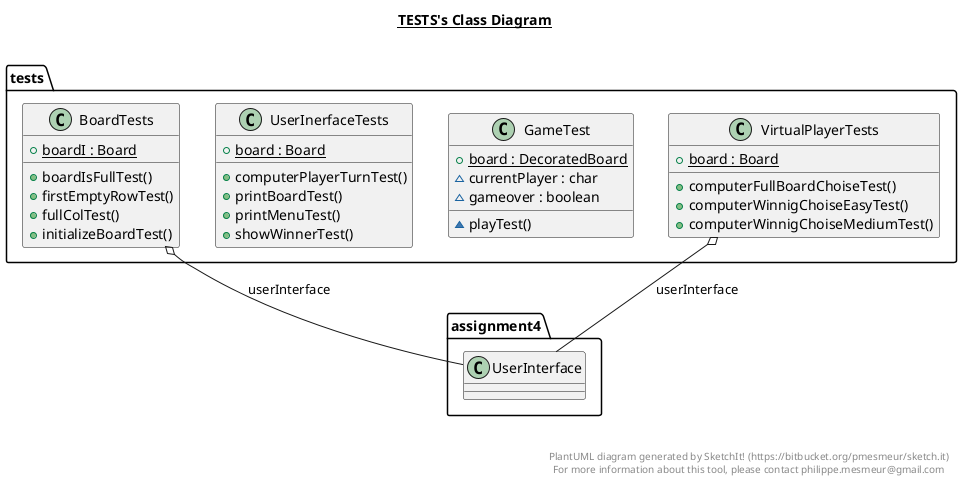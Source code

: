 @startuml

title __TESTS's Class Diagram__\n

  namespace tests {
    class tests.BoardTests {
        {static} + boardI : Board
        + boardIsFullTest()
        + firstEmptyRowTest()
        + fullColTest()
        + initializeBoardTest()
    }
  }
  

  namespace tests {
    class tests.GameTest {
        {static} + board : DecoratedBoard
        ~ currentPlayer : char
        ~ gameover : boolean
        ~ playTest()
    }
  }
  

  namespace tests {
    class tests.UserInerfaceTests {
        {static} + board : Board
        + computerPlayerTurnTest()
        + printBoardTest()
        + printMenuTest()
        + showWinnerTest()
    }
  }
  

  namespace tests {
    class tests.VirtualPlayerTests {
        {static} + board : Board
        + computerFullBoardChoiseTest()
        + computerWinnigChoiseEasyTest()
        + computerWinnigChoiseMediumTest()
    }
  }
  

  tests.BoardTests o-- assignment4.UserInterface : userInterface
  tests.VirtualPlayerTests o-- assignment4.UserInterface : userInterface


right footer


PlantUML diagram generated by SketchIt! (https://bitbucket.org/pmesmeur/sketch.it)
For more information about this tool, please contact philippe.mesmeur@gmail.com
endfooter

@enduml
